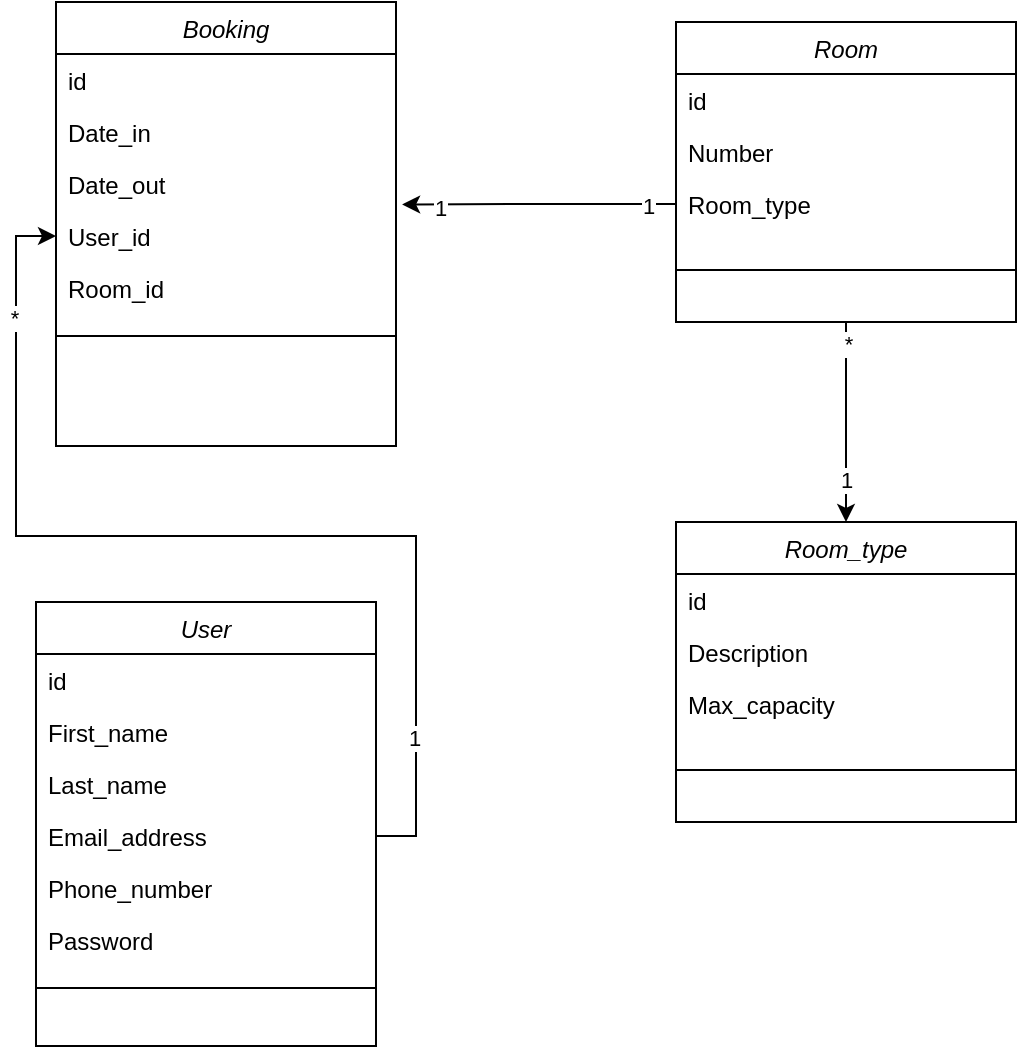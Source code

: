 <mxfile version="16.1.2" type="device"><diagram id="C5RBs43oDa-KdzZeNtuy" name="Page-1"><mxGraphModel dx="2076" dy="1282" grid="1" gridSize="10" guides="1" tooltips="1" connect="1" arrows="1" fold="1" page="1" pageScale="1" pageWidth="827" pageHeight="1169" math="0" shadow="0"><root><mxCell id="WIyWlLk6GJQsqaUBKTNV-0"/><mxCell id="WIyWlLk6GJQsqaUBKTNV-1" parent="WIyWlLk6GJQsqaUBKTNV-0"/><object label="User" Last_name="" id="zkfFHV4jXpPFQw0GAbJ--0"><mxCell style="swimlane;fontStyle=2;align=center;verticalAlign=top;childLayout=stackLayout;horizontal=1;startSize=26;horizontalStack=0;resizeParent=1;resizeLast=0;collapsible=1;marginBottom=0;rounded=0;shadow=0;strokeWidth=1;" parent="WIyWlLk6GJQsqaUBKTNV-1" vertex="1"><mxGeometry x="177" y="401" width="170" height="222" as="geometry"><mxRectangle x="230" y="140" width="160" height="26" as="alternateBounds"/></mxGeometry></mxCell></object><mxCell id="P-naMtx8m4BRhdi5fVj1-9" value="id" style="text;align=left;verticalAlign=top;spacingLeft=4;spacingRight=4;overflow=hidden;rotatable=0;points=[[0,0.5],[1,0.5]];portConstraint=eastwest;" vertex="1" parent="zkfFHV4jXpPFQw0GAbJ--0"><mxGeometry y="26" width="170" height="26" as="geometry"/></mxCell><mxCell id="zkfFHV4jXpPFQw0GAbJ--1" value="First_name" style="text;align=left;verticalAlign=top;spacingLeft=4;spacingRight=4;overflow=hidden;rotatable=0;points=[[0,0.5],[1,0.5]];portConstraint=eastwest;" parent="zkfFHV4jXpPFQw0GAbJ--0" vertex="1"><mxGeometry y="52" width="170" height="26" as="geometry"/></mxCell><mxCell id="zkfFHV4jXpPFQw0GAbJ--2" value="Last_name" style="text;align=left;verticalAlign=top;spacingLeft=4;spacingRight=4;overflow=hidden;rotatable=0;points=[[0,0.5],[1,0.5]];portConstraint=eastwest;rounded=0;shadow=0;html=0;" parent="zkfFHV4jXpPFQw0GAbJ--0" vertex="1"><mxGeometry y="78" width="170" height="26" as="geometry"/></mxCell><mxCell id="zkfFHV4jXpPFQw0GAbJ--3" value="Email_address" style="text;align=left;verticalAlign=top;spacingLeft=4;spacingRight=4;overflow=hidden;rotatable=0;points=[[0,0.5],[1,0.5]];portConstraint=eastwest;rounded=0;shadow=0;html=0;" parent="zkfFHV4jXpPFQw0GAbJ--0" vertex="1"><mxGeometry y="104" width="170" height="26" as="geometry"/></mxCell><mxCell id="P-naMtx8m4BRhdi5fVj1-0" value="Phone_number" style="text;align=left;verticalAlign=top;spacingLeft=4;spacingRight=4;overflow=hidden;rotatable=0;points=[[0,0.5],[1,0.5]];portConstraint=eastwest;rounded=0;shadow=0;html=0;" vertex="1" parent="zkfFHV4jXpPFQw0GAbJ--0"><mxGeometry y="130" width="170" height="26" as="geometry"/></mxCell><mxCell id="P-naMtx8m4BRhdi5fVj1-1" value="Password" style="text;align=left;verticalAlign=top;spacingLeft=4;spacingRight=4;overflow=hidden;rotatable=0;points=[[0,0.5],[1,0.5]];portConstraint=eastwest;rounded=0;shadow=0;html=0;" vertex="1" parent="zkfFHV4jXpPFQw0GAbJ--0"><mxGeometry y="156" width="170" height="26" as="geometry"/></mxCell><mxCell id="zkfFHV4jXpPFQw0GAbJ--4" value="" style="line;html=1;strokeWidth=1;align=left;verticalAlign=middle;spacingTop=-1;spacingLeft=3;spacingRight=3;rotatable=0;labelPosition=right;points=[];portConstraint=eastwest;" parent="zkfFHV4jXpPFQw0GAbJ--0" vertex="1"><mxGeometry y="182" width="170" height="22" as="geometry"/></mxCell><object label="Room" Last_name="" id="P-naMtx8m4BRhdi5fVj1-2"><mxCell style="swimlane;fontStyle=2;align=center;verticalAlign=top;childLayout=stackLayout;horizontal=1;startSize=26;horizontalStack=0;resizeParent=1;resizeLast=0;collapsible=1;marginBottom=0;rounded=0;shadow=0;strokeWidth=1;" vertex="1" parent="WIyWlLk6GJQsqaUBKTNV-1"><mxGeometry x="497" y="111" width="170" height="150" as="geometry"><mxRectangle x="230" y="140" width="160" height="26" as="alternateBounds"/></mxGeometry></mxCell></object><mxCell id="P-naMtx8m4BRhdi5fVj1-3" value="id" style="text;align=left;verticalAlign=top;spacingLeft=4;spacingRight=4;overflow=hidden;rotatable=0;points=[[0,0.5],[1,0.5]];portConstraint=eastwest;" vertex="1" parent="P-naMtx8m4BRhdi5fVj1-2"><mxGeometry y="26" width="170" height="26" as="geometry"/></mxCell><mxCell id="P-naMtx8m4BRhdi5fVj1-4" value="Number" style="text;align=left;verticalAlign=top;spacingLeft=4;spacingRight=4;overflow=hidden;rotatable=0;points=[[0,0.5],[1,0.5]];portConstraint=eastwest;rounded=0;shadow=0;html=0;" vertex="1" parent="P-naMtx8m4BRhdi5fVj1-2"><mxGeometry y="52" width="170" height="26" as="geometry"/></mxCell><mxCell id="P-naMtx8m4BRhdi5fVj1-5" value="Room_type" style="text;align=left;verticalAlign=top;spacingLeft=4;spacingRight=4;overflow=hidden;rotatable=0;points=[[0,0.5],[1,0.5]];portConstraint=eastwest;rounded=0;shadow=0;html=0;" vertex="1" parent="P-naMtx8m4BRhdi5fVj1-2"><mxGeometry y="78" width="170" height="26" as="geometry"/></mxCell><mxCell id="P-naMtx8m4BRhdi5fVj1-8" value="" style="line;html=1;strokeWidth=1;align=left;verticalAlign=middle;spacingTop=-1;spacingLeft=3;spacingRight=3;rotatable=0;labelPosition=right;points=[];portConstraint=eastwest;" vertex="1" parent="P-naMtx8m4BRhdi5fVj1-2"><mxGeometry y="104" width="170" height="40" as="geometry"/></mxCell><object label="Room_type" Last_name="" id="P-naMtx8m4BRhdi5fVj1-10"><mxCell style="swimlane;fontStyle=2;align=center;verticalAlign=top;childLayout=stackLayout;horizontal=1;startSize=26;horizontalStack=0;resizeParent=1;resizeLast=0;collapsible=1;marginBottom=0;rounded=0;shadow=0;strokeWidth=1;" vertex="1" parent="WIyWlLk6GJQsqaUBKTNV-1"><mxGeometry x="497" y="361" width="170" height="150" as="geometry"><mxRectangle x="230" y="140" width="160" height="26" as="alternateBounds"/></mxGeometry></mxCell></object><mxCell id="P-naMtx8m4BRhdi5fVj1-11" value="id" style="text;align=left;verticalAlign=top;spacingLeft=4;spacingRight=4;overflow=hidden;rotatable=0;points=[[0,0.5],[1,0.5]];portConstraint=eastwest;" vertex="1" parent="P-naMtx8m4BRhdi5fVj1-10"><mxGeometry y="26" width="170" height="26" as="geometry"/></mxCell><mxCell id="P-naMtx8m4BRhdi5fVj1-12" value="Description" style="text;align=left;verticalAlign=top;spacingLeft=4;spacingRight=4;overflow=hidden;rotatable=0;points=[[0,0.5],[1,0.5]];portConstraint=eastwest;rounded=0;shadow=0;html=0;" vertex="1" parent="P-naMtx8m4BRhdi5fVj1-10"><mxGeometry y="52" width="170" height="26" as="geometry"/></mxCell><mxCell id="P-naMtx8m4BRhdi5fVj1-13" value="Max_capacity" style="text;align=left;verticalAlign=top;spacingLeft=4;spacingRight=4;overflow=hidden;rotatable=0;points=[[0,0.5],[1,0.5]];portConstraint=eastwest;rounded=0;shadow=0;html=0;" vertex="1" parent="P-naMtx8m4BRhdi5fVj1-10"><mxGeometry y="78" width="170" height="26" as="geometry"/></mxCell><mxCell id="P-naMtx8m4BRhdi5fVj1-14" value="" style="line;html=1;strokeWidth=1;align=left;verticalAlign=middle;spacingTop=-1;spacingLeft=3;spacingRight=3;rotatable=0;labelPosition=right;points=[];portConstraint=eastwest;" vertex="1" parent="P-naMtx8m4BRhdi5fVj1-10"><mxGeometry y="104" width="170" height="40" as="geometry"/></mxCell><mxCell id="P-naMtx8m4BRhdi5fVj1-15" value="" style="endArrow=classic;html=1;rounded=0;exitX=0.5;exitY=1;exitDx=0;exitDy=0;entryX=0.5;entryY=0;entryDx=0;entryDy=0;" edge="1" parent="WIyWlLk6GJQsqaUBKTNV-1" source="P-naMtx8m4BRhdi5fVj1-2" target="P-naMtx8m4BRhdi5fVj1-10"><mxGeometry width="50" height="50" relative="1" as="geometry"><mxPoint x="557" y="371" as="sourcePoint"/><mxPoint x="607" y="321" as="targetPoint"/></mxGeometry></mxCell><mxCell id="P-naMtx8m4BRhdi5fVj1-16" value="1" style="edgeLabel;html=1;align=center;verticalAlign=middle;resizable=0;points=[];" vertex="1" connectable="0" parent="P-naMtx8m4BRhdi5fVj1-15"><mxGeometry x="0.569" relative="1" as="geometry"><mxPoint as="offset"/></mxGeometry></mxCell><mxCell id="P-naMtx8m4BRhdi5fVj1-17" value="*" style="edgeLabel;html=1;align=center;verticalAlign=middle;resizable=0;points=[];" vertex="1" connectable="0" parent="P-naMtx8m4BRhdi5fVj1-15"><mxGeometry x="-0.785" y="1" relative="1" as="geometry"><mxPoint as="offset"/></mxGeometry></mxCell><object label="Booking" Last_name="" id="P-naMtx8m4BRhdi5fVj1-19"><mxCell style="swimlane;fontStyle=2;align=center;verticalAlign=top;childLayout=stackLayout;horizontal=1;startSize=26;horizontalStack=0;resizeParent=1;resizeLast=0;collapsible=1;marginBottom=0;rounded=0;shadow=0;strokeWidth=1;" vertex="1" parent="WIyWlLk6GJQsqaUBKTNV-1"><mxGeometry x="187" y="101" width="170" height="222" as="geometry"><mxRectangle x="230" y="140" width="160" height="26" as="alternateBounds"/></mxGeometry></mxCell></object><mxCell id="P-naMtx8m4BRhdi5fVj1-20" value="id" style="text;align=left;verticalAlign=top;spacingLeft=4;spacingRight=4;overflow=hidden;rotatable=0;points=[[0,0.5],[1,0.5]];portConstraint=eastwest;" vertex="1" parent="P-naMtx8m4BRhdi5fVj1-19"><mxGeometry y="26" width="170" height="26" as="geometry"/></mxCell><mxCell id="P-naMtx8m4BRhdi5fVj1-21" value="Date_in" style="text;align=left;verticalAlign=top;spacingLeft=4;spacingRight=4;overflow=hidden;rotatable=0;points=[[0,0.5],[1,0.5]];portConstraint=eastwest;" vertex="1" parent="P-naMtx8m4BRhdi5fVj1-19"><mxGeometry y="52" width="170" height="26" as="geometry"/></mxCell><mxCell id="P-naMtx8m4BRhdi5fVj1-22" value="Date_out" style="text;align=left;verticalAlign=top;spacingLeft=4;spacingRight=4;overflow=hidden;rotatable=0;points=[[0,0.5],[1,0.5]];portConstraint=eastwest;rounded=0;shadow=0;html=0;" vertex="1" parent="P-naMtx8m4BRhdi5fVj1-19"><mxGeometry y="78" width="170" height="26" as="geometry"/></mxCell><mxCell id="P-naMtx8m4BRhdi5fVj1-23" value="User_id" style="text;align=left;verticalAlign=top;spacingLeft=4;spacingRight=4;overflow=hidden;rotatable=0;points=[[0,0.5],[1,0.5]];portConstraint=eastwest;rounded=0;shadow=0;html=0;" vertex="1" parent="P-naMtx8m4BRhdi5fVj1-19"><mxGeometry y="104" width="170" height="26" as="geometry"/></mxCell><mxCell id="P-naMtx8m4BRhdi5fVj1-24" value="Room_id" style="text;align=left;verticalAlign=top;spacingLeft=4;spacingRight=4;overflow=hidden;rotatable=0;points=[[0,0.5],[1,0.5]];portConstraint=eastwest;rounded=0;shadow=0;html=0;" vertex="1" parent="P-naMtx8m4BRhdi5fVj1-19"><mxGeometry y="130" width="170" height="26" as="geometry"/></mxCell><mxCell id="P-naMtx8m4BRhdi5fVj1-26" value="" style="line;html=1;strokeWidth=1;align=left;verticalAlign=middle;spacingTop=-1;spacingLeft=3;spacingRight=3;rotatable=0;labelPosition=right;points=[];portConstraint=eastwest;" vertex="1" parent="P-naMtx8m4BRhdi5fVj1-19"><mxGeometry y="156" width="170" height="22" as="geometry"/></mxCell><mxCell id="P-naMtx8m4BRhdi5fVj1-27" style="edgeStyle=orthogonalEdgeStyle;rounded=0;orthogonalLoop=1;jettySize=auto;html=1;exitX=1;exitY=0.5;exitDx=0;exitDy=0;entryX=0;entryY=0.5;entryDx=0;entryDy=0;" edge="1" parent="WIyWlLk6GJQsqaUBKTNV-1" source="zkfFHV4jXpPFQw0GAbJ--3" target="P-naMtx8m4BRhdi5fVj1-23"><mxGeometry relative="1" as="geometry"/></mxCell><mxCell id="P-naMtx8m4BRhdi5fVj1-28" value="1" style="edgeLabel;html=1;align=center;verticalAlign=middle;resizable=0;points=[];" vertex="1" connectable="0" parent="P-naMtx8m4BRhdi5fVj1-27"><mxGeometry x="-0.744" y="1" relative="1" as="geometry"><mxPoint as="offset"/></mxGeometry></mxCell><mxCell id="P-naMtx8m4BRhdi5fVj1-29" value="*" style="edgeLabel;html=1;align=center;verticalAlign=middle;resizable=0;points=[];" vertex="1" connectable="0" parent="P-naMtx8m4BRhdi5fVj1-27"><mxGeometry x="0.776" y="1" relative="1" as="geometry"><mxPoint as="offset"/></mxGeometry></mxCell><mxCell id="P-naMtx8m4BRhdi5fVj1-31" style="edgeStyle=orthogonalEdgeStyle;rounded=0;orthogonalLoop=1;jettySize=auto;html=1;exitX=0;exitY=0.5;exitDx=0;exitDy=0;entryX=1.018;entryY=-0.106;entryDx=0;entryDy=0;entryPerimeter=0;" edge="1" parent="WIyWlLk6GJQsqaUBKTNV-1" source="P-naMtx8m4BRhdi5fVj1-5" target="P-naMtx8m4BRhdi5fVj1-23"><mxGeometry relative="1" as="geometry"/></mxCell><mxCell id="P-naMtx8m4BRhdi5fVj1-32" value="1" style="edgeLabel;html=1;align=center;verticalAlign=middle;resizable=0;points=[];" vertex="1" connectable="0" parent="P-naMtx8m4BRhdi5fVj1-31"><mxGeometry x="-0.8" y="1" relative="1" as="geometry"><mxPoint x="-1" as="offset"/></mxGeometry></mxCell><mxCell id="P-naMtx8m4BRhdi5fVj1-33" value="1" style="edgeLabel;html=1;align=center;verticalAlign=middle;resizable=0;points=[];" vertex="1" connectable="0" parent="P-naMtx8m4BRhdi5fVj1-31"><mxGeometry x="0.738" y="2" relative="1" as="geometry"><mxPoint x="1" as="offset"/></mxGeometry></mxCell></root></mxGraphModel></diagram></mxfile>